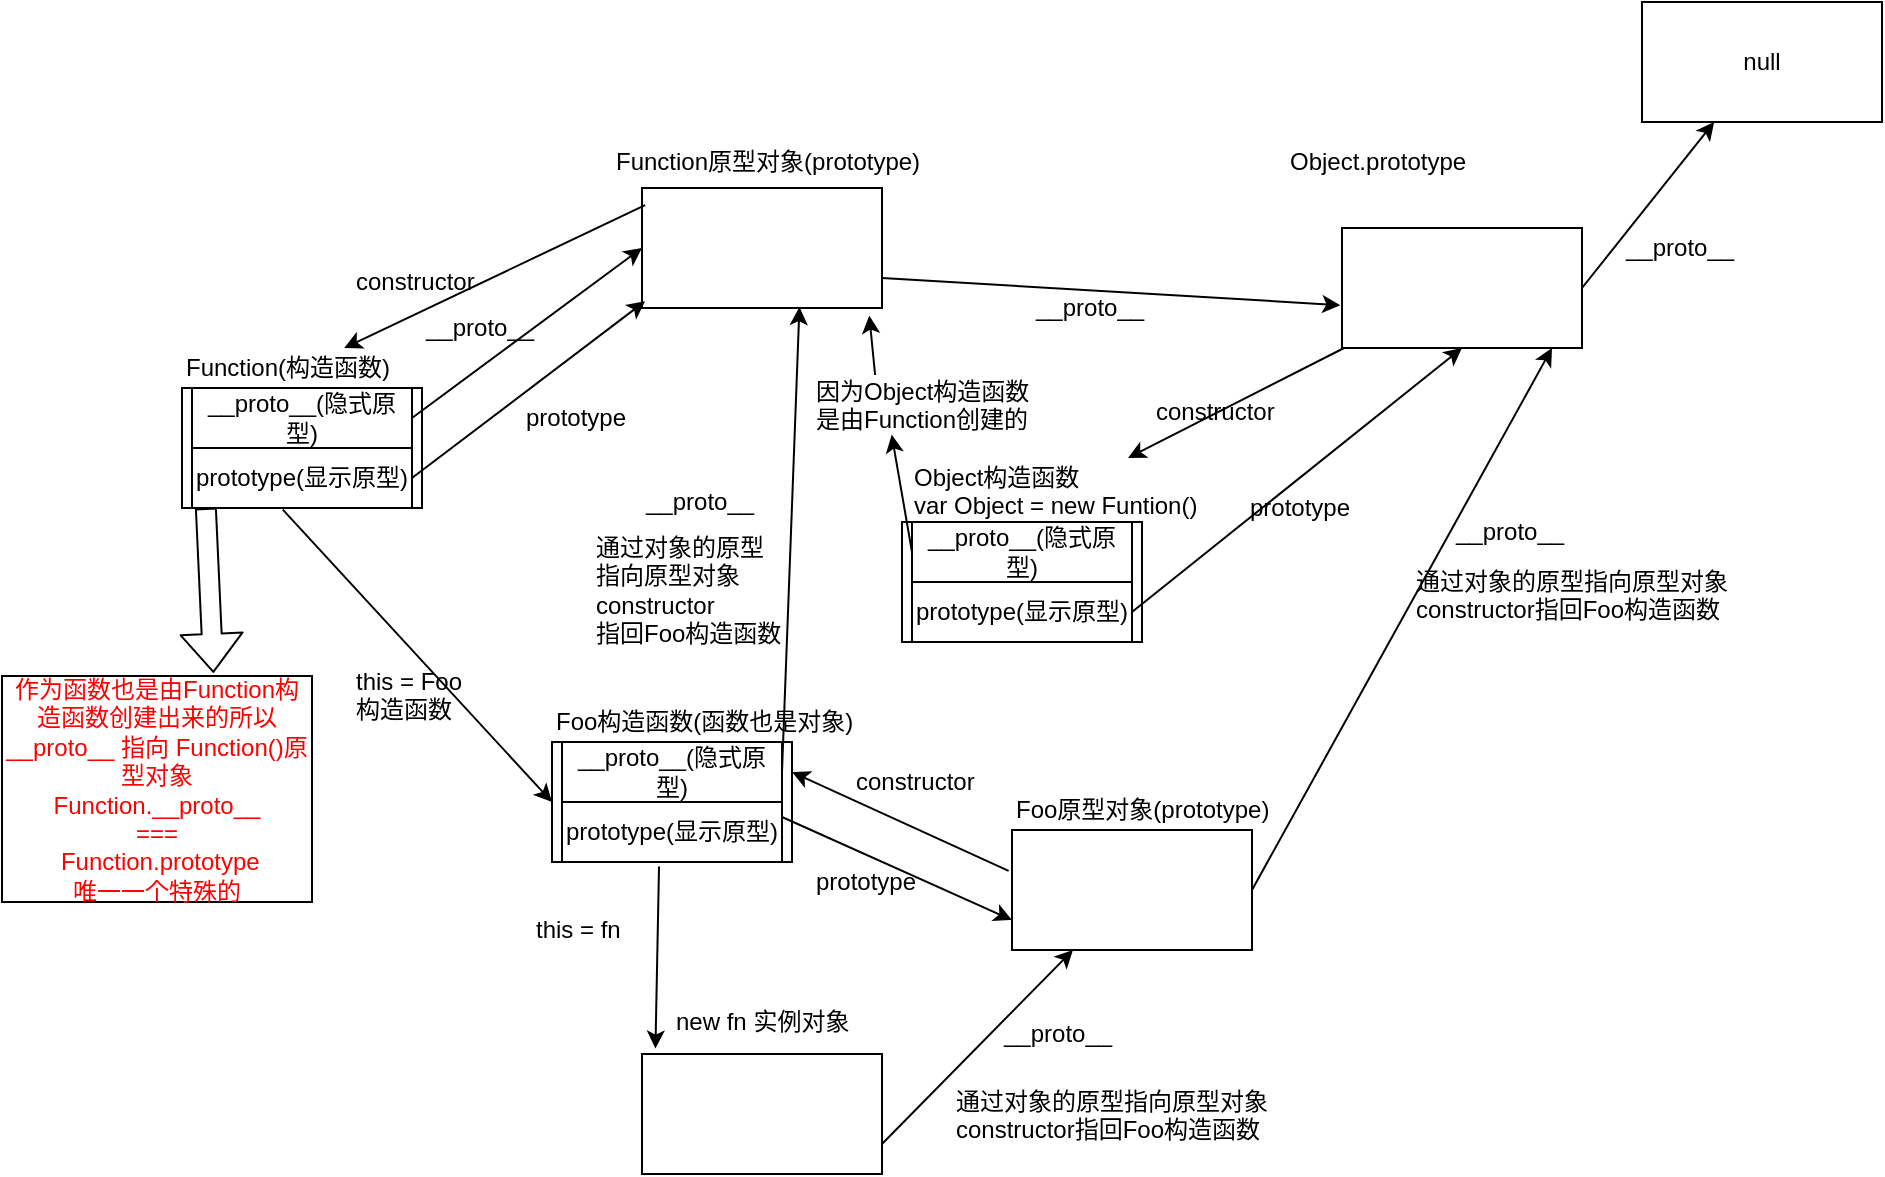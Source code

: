 <mxfile version="12.2.4" pages="1"><diagram id="89pAS8dbMaVPPlnxaeui" name="Page-1"><mxGraphModel dx="1553" dy="564" grid="1" gridSize="10" guides="1" tooltips="1" connect="1" arrows="1" fold="1" page="1" pageScale="1" pageWidth="827" pageHeight="1169" math="0" shadow="0"><root><mxCell id="0"/><mxCell id="1" parent="0"/><mxCell id="2" value="" style="rounded=0;whiteSpace=wrap;html=1;" parent="1" vertex="1"><mxGeometry x="120" y="500" width="120" height="60" as="geometry"/></mxCell><mxCell id="3" value="Foo构造函数(函数也是对象)" style="text;html=1;resizable=0;points=[];autosize=1;align=left;verticalAlign=top;spacingTop=-4;" parent="1" vertex="1"><mxGeometry x="120" y="480" width="160" height="20" as="geometry"/></mxCell><mxCell id="4" value="__proto__(隐式原型)" style="rounded=0;whiteSpace=wrap;html=1;" parent="1" vertex="1"><mxGeometry x="125" y="500" width="110" height="30" as="geometry"/></mxCell><mxCell id="5" value="prototype(显示原型)" style="rounded=0;whiteSpace=wrap;html=1;" parent="1" vertex="1"><mxGeometry x="125" y="530" width="110" height="30" as="geometry"/></mxCell><mxCell id="6" value="" style="rounded=0;whiteSpace=wrap;html=1;" parent="1" vertex="1"><mxGeometry x="165" y="656" width="120" height="60" as="geometry"/></mxCell><mxCell id="7" value="" style="endArrow=classic;html=1;entryX=0.056;entryY=-0.045;entryDx=0;entryDy=0;entryPerimeter=0;exitX=0.441;exitY=1.075;exitDx=0;exitDy=0;exitPerimeter=0;" parent="1" source="5" target="6" edge="1"><mxGeometry width="50" height="50" relative="1" as="geometry"><mxPoint x="120" y="620" as="sourcePoint"/><mxPoint x="170" y="570" as="targetPoint"/></mxGeometry></mxCell><mxCell id="8" value="this = fn" style="text;html=1;resizable=0;points=[];autosize=1;align=left;verticalAlign=top;spacingTop=-4;" parent="1" vertex="1"><mxGeometry x="110" y="584" width="60" height="20" as="geometry"/></mxCell><mxCell id="9" value="new fn 实例对象" style="text;html=1;resizable=0;points=[];autosize=1;align=left;verticalAlign=top;spacingTop=-4;" parent="1" vertex="1"><mxGeometry x="180" y="630" width="100" height="20" as="geometry"/></mxCell><mxCell id="10" value="" style="rounded=0;whiteSpace=wrap;html=1;" parent="1" vertex="1"><mxGeometry x="350" y="544" width="120" height="60" as="geometry"/></mxCell><mxCell id="11" value="" style="endArrow=classic;html=1;exitX=1;exitY=0.75;exitDx=0;exitDy=0;" parent="1" source="6" target="10" edge="1"><mxGeometry width="50" height="50" relative="1" as="geometry"><mxPoint x="304" y="690" as="sourcePoint"/><mxPoint x="370" y="610" as="targetPoint"/></mxGeometry></mxCell><mxCell id="12" value="__proto__" style="text;html=1;resizable=0;points=[];autosize=1;align=left;verticalAlign=top;spacingTop=-4;" parent="1" vertex="1"><mxGeometry x="343.5" y="636" width="70" height="20" as="geometry"/></mxCell><mxCell id="13" value="Foo原型对象(prototype)" style="text;html=1;resizable=0;points=[];autosize=1;align=left;verticalAlign=top;spacingTop=-4;" parent="1" vertex="1"><mxGeometry x="350" y="524" width="140" height="20" as="geometry"/></mxCell><mxCell id="14" value="" style="endArrow=classic;html=1;exitX=1;exitY=0.25;exitDx=0;exitDy=0;entryX=0;entryY=0.75;entryDx=0;entryDy=0;" parent="1" source="5" target="10" edge="1"><mxGeometry width="50" height="50" relative="1" as="geometry"><mxPoint x="250" y="520" as="sourcePoint"/><mxPoint x="300" y="470" as="targetPoint"/></mxGeometry></mxCell><mxCell id="15" value="prototype" style="text;html=1;resizable=0;points=[];autosize=1;align=left;verticalAlign=top;spacingTop=-4;" parent="1" vertex="1"><mxGeometry x="250" y="560" width="70" height="20" as="geometry"/></mxCell><mxCell id="16" value="" style="endArrow=classic;html=1;entryX=1;entryY=0.25;entryDx=0;entryDy=0;exitX=-0.014;exitY=0.341;exitDx=0;exitDy=0;exitPerimeter=0;" parent="1" source="10" target="2" edge="1"><mxGeometry width="50" height="50" relative="1" as="geometry"><mxPoint x="290" y="540" as="sourcePoint"/><mxPoint x="340" y="490" as="targetPoint"/></mxGeometry></mxCell><mxCell id="17" value="constructor" style="text;html=1;resizable=0;points=[];autosize=1;align=left;verticalAlign=top;spacingTop=-4;" parent="1" vertex="1"><mxGeometry x="270" y="510" width="70" height="20" as="geometry"/></mxCell><mxCell id="20" value="通过对象的原型指向原型对象&lt;br&gt;constructor指回Foo构造函数" style="text;html=1;resizable=0;points=[];autosize=1;align=left;verticalAlign=top;spacingTop=-4;" parent="1" vertex="1"><mxGeometry x="320" y="670" width="170" height="30" as="geometry"/></mxCell><mxCell id="21" value="" style="endArrow=classic;html=1;exitX=1;exitY=0.5;exitDx=0;exitDy=0;" parent="1" source="10" edge="1"><mxGeometry width="50" height="50" relative="1" as="geometry"><mxPoint x="480" y="580" as="sourcePoint"/><mxPoint x="620" y="303" as="targetPoint"/></mxGeometry></mxCell><mxCell id="22" value="" style="rounded=0;whiteSpace=wrap;html=1;" parent="1" vertex="1"><mxGeometry x="515" y="243" width="120" height="60" as="geometry"/></mxCell><mxCell id="23" value="Object.prototype" style="text;html=1;resizable=0;points=[];autosize=1;align=left;verticalAlign=top;spacingTop=-4;" parent="1" vertex="1"><mxGeometry x="486.5" y="200" width="100" height="20" as="geometry"/></mxCell><mxCell id="24" value="通过对象的原型指向原型对象&lt;br&gt;constructor指回Foo构造函数" style="text;html=1;resizable=0;points=[];autosize=1;align=left;verticalAlign=top;spacingTop=-4;" parent="1" vertex="1"><mxGeometry x="550" y="410" width="170" height="30" as="geometry"/></mxCell><mxCell id="25" value="__proto__" style="text;html=1;resizable=0;points=[];autosize=1;align=left;verticalAlign=top;spacingTop=-4;" parent="1" vertex="1"><mxGeometry x="655" y="243" width="70" height="20" as="geometry"/></mxCell><mxCell id="26" value="" style="rounded=0;whiteSpace=wrap;html=1;" parent="1" vertex="1"><mxGeometry x="295" y="390" width="120" height="60" as="geometry"/></mxCell><mxCell id="27" value="" style="endArrow=classic;html=1;" parent="1" source="22" target="32" edge="1"><mxGeometry width="50" height="50" relative="1" as="geometry"><mxPoint x="470" y="450" as="sourcePoint"/><mxPoint x="520" y="400" as="targetPoint"/></mxGeometry></mxCell><mxCell id="28" value="" style="endArrow=classic;html=1;entryX=0.5;entryY=1;entryDx=0;entryDy=0;exitX=1;exitY=0.5;exitDx=0;exitDy=0;" parent="1" source="59" target="22" edge="1"><mxGeometry width="50" height="50" relative="1" as="geometry"><mxPoint x="400" y="530" as="sourcePoint"/><mxPoint x="450" y="480" as="targetPoint"/></mxGeometry></mxCell><mxCell id="29" value="constructor" style="text;html=1;resizable=0;points=[];autosize=1;align=left;verticalAlign=top;spacingTop=-4;" parent="1" vertex="1"><mxGeometry x="420" y="325" width="70" height="20" as="geometry"/></mxCell><mxCell id="30" value="prototype" style="text;html=1;resizable=0;points=[];autosize=1;align=left;verticalAlign=top;spacingTop=-4;" parent="1" vertex="1"><mxGeometry x="466.5" y="373" width="70" height="20" as="geometry"/></mxCell><mxCell id="32" value="Object构造函数&lt;br&gt;var Object = new Funtion()" style="text;html=1;resizable=0;points=[];autosize=1;align=left;verticalAlign=top;spacingTop=-4;" parent="1" vertex="1"><mxGeometry x="298.5" y="358" width="160" height="30" as="geometry"/></mxCell><mxCell id="33" value="null" style="rounded=0;whiteSpace=wrap;html=1;" parent="1" vertex="1"><mxGeometry x="665" y="130" width="120" height="60" as="geometry"/></mxCell><mxCell id="34" value="" style="endArrow=classic;html=1;exitX=1;exitY=0.5;exitDx=0;exitDy=0;" parent="1" source="22" target="33" edge="1"><mxGeometry width="50" height="50" relative="1" as="geometry"><mxPoint x="720" y="490" as="sourcePoint"/><mxPoint x="770" y="440" as="targetPoint"/></mxGeometry></mxCell><mxCell id="35" value="" style="rounded=0;whiteSpace=wrap;html=1;" parent="1" vertex="1"><mxGeometry x="-65" y="323" width="120" height="60" as="geometry"/></mxCell><mxCell id="37" value="__proto__" style="text;html=1;resizable=0;points=[];autosize=1;align=left;verticalAlign=top;spacingTop=-4;" parent="1" vertex="1"><mxGeometry x="165" y="370" width="70" height="20" as="geometry"/></mxCell><mxCell id="38" value="Function(构造函数)" style="text;html=1;resizable=0;points=[];autosize=1;align=left;verticalAlign=top;spacingTop=-4;" parent="1" vertex="1"><mxGeometry x="-65" y="303" width="120" height="20" as="geometry"/></mxCell><mxCell id="39" value="" style="endArrow=classic;html=1;entryX=0;entryY=0.5;entryDx=0;entryDy=0;exitX=0.42;exitY=1.014;exitDx=0;exitDy=0;exitPerimeter=0;" parent="1" source="35" target="2" edge="1"><mxGeometry width="50" height="50" relative="1" as="geometry"><mxPoint x="50" y="510" as="sourcePoint"/><mxPoint x="100" y="460" as="targetPoint"/></mxGeometry></mxCell><mxCell id="40" value="this = Foo&lt;br&gt;构造函数" style="text;html=1;resizable=0;points=[];autosize=1;align=left;verticalAlign=top;spacingTop=-4;" parent="1" vertex="1"><mxGeometry x="20" y="460" width="70" height="30" as="geometry"/></mxCell><mxCell id="44" value="" style="rounded=0;whiteSpace=wrap;html=1;" parent="1" vertex="1"><mxGeometry x="165" y="223" width="120" height="60" as="geometry"/></mxCell><mxCell id="45" value="" style="endArrow=classic;html=1;entryX=0.656;entryY=0.992;entryDx=0;entryDy=0;entryPerimeter=0;exitX=1;exitY=0.5;exitDx=0;exitDy=0;" parent="1" source="4" target="44" edge="1"><mxGeometry width="50" height="50" relative="1" as="geometry"><mxPoint x="190" y="480" as="sourcePoint"/><mxPoint x="240" y="430" as="targetPoint"/></mxGeometry></mxCell><mxCell id="48" value="通过对象的原型&lt;br&gt;指向原型对象&lt;br&gt;constructor&lt;br&gt;指回Foo构造函数" style="text;html=1;resizable=0;points=[];autosize=1;align=left;verticalAlign=top;spacingTop=-4;" parent="1" vertex="1"><mxGeometry x="140" y="393" width="110" height="60" as="geometry"/></mxCell><mxCell id="52" value="constructor" style="text;html=1;resizable=0;points=[];autosize=1;align=left;verticalAlign=top;spacingTop=-4;" parent="1" vertex="1"><mxGeometry x="20" y="260" width="70" height="20" as="geometry"/></mxCell><mxCell id="53" value="prototype" style="text;html=1;resizable=0;points=[];autosize=1;align=left;verticalAlign=top;spacingTop=-4;" parent="1" vertex="1"><mxGeometry x="105" y="328" width="70" height="20" as="geometry"/></mxCell><mxCell id="54" value="__proto__" style="text;html=1;resizable=0;points=[];autosize=1;align=left;verticalAlign=top;spacingTop=-4;" parent="1" vertex="1"><mxGeometry x="570" y="385" width="70" height="20" as="geometry"/></mxCell><mxCell id="56" value="Function原型对象(prototype)" style="text;html=1;resizable=0;points=[];autosize=1;align=left;verticalAlign=top;spacingTop=-4;" parent="1" vertex="1"><mxGeometry x="150" y="200" width="170" height="20" as="geometry"/></mxCell><mxCell id="57" value="" style="endArrow=classic;html=1;entryX=-0.007;entryY=0.643;entryDx=0;entryDy=0;entryPerimeter=0;exitX=1;exitY=0.75;exitDx=0;exitDy=0;" parent="1" source="44" target="22" edge="1"><mxGeometry width="50" height="50" relative="1" as="geometry"><mxPoint x="360" y="310" as="sourcePoint"/><mxPoint x="410" y="260" as="targetPoint"/></mxGeometry></mxCell><mxCell id="58" value="__proto__" style="text;html=1;resizable=0;points=[];autosize=1;align=left;verticalAlign=top;spacingTop=-4;" parent="1" vertex="1"><mxGeometry x="360" y="273" width="70" height="20" as="geometry"/></mxCell><mxCell id="59" value="prototype(显示原型)" style="rounded=0;whiteSpace=wrap;html=1;" parent="1" vertex="1"><mxGeometry x="300" y="420" width="110" height="30" as="geometry"/></mxCell><mxCell id="60" value="__proto__(隐式原型)" style="rounded=0;whiteSpace=wrap;html=1;" parent="1" vertex="1"><mxGeometry x="300" y="390" width="110" height="30" as="geometry"/></mxCell><mxCell id="62" value="prototype(显示原型)" style="rounded=0;whiteSpace=wrap;html=1;" parent="1" vertex="1"><mxGeometry x="-60" y="353" width="110" height="30" as="geometry"/></mxCell><mxCell id="63" value="__proto__(隐式原型)" style="rounded=0;whiteSpace=wrap;html=1;" parent="1" vertex="1"><mxGeometry x="-60" y="323" width="110" height="30" as="geometry"/></mxCell><mxCell id="68" value="" style="endArrow=classic;html=1;entryX=0.013;entryY=0.943;entryDx=0;entryDy=0;entryPerimeter=0;exitX=1;exitY=0.5;exitDx=0;exitDy=0;" parent="1" source="62" target="44" edge="1"><mxGeometry width="50" height="50" relative="1" as="geometry"><mxPoint x="100" y="380" as="sourcePoint"/><mxPoint x="150" y="330" as="targetPoint"/></mxGeometry></mxCell><mxCell id="71" value="" style="endArrow=classic;html=1;exitX=0.013;exitY=0.143;exitDx=0;exitDy=0;exitPerimeter=0;" parent="1" source="44" target="38" edge="1"><mxGeometry width="50" height="50" relative="1" as="geometry"><mxPoint x="80" y="310" as="sourcePoint"/><mxPoint x="130" y="260" as="targetPoint"/></mxGeometry></mxCell><mxCell id="72" value="" style="endArrow=classic;html=1;entryX=0.947;entryY=1.063;entryDx=0;entryDy=0;entryPerimeter=0;exitX=0.263;exitY=0.05;exitDx=0;exitDy=0;exitPerimeter=0;" parent="1" source="74" target="44" edge="1"><mxGeometry width="50" height="50" relative="1" as="geometry"><mxPoint x="250" y="410" as="sourcePoint"/><mxPoint x="300" y="360" as="targetPoint"/></mxGeometry></mxCell><mxCell id="74" value="因为Object构造函数&lt;br&gt;是由Function创建的&lt;br&gt;" style="text;html=1;resizable=0;points=[];autosize=1;align=left;verticalAlign=top;spacingTop=-4;" parent="1" vertex="1"><mxGeometry x="250" y="315" width="120" height="30" as="geometry"/></mxCell><mxCell id="75" value="" style="endArrow=classic;html=1;entryX=0.332;entryY=1.046;entryDx=0;entryDy=0;entryPerimeter=0;exitX=0;exitY=0.5;exitDx=0;exitDy=0;" parent="1" source="60" target="74" edge="1"><mxGeometry width="50" height="50" relative="1" as="geometry"><mxPoint x="300" y="405" as="sourcePoint"/><mxPoint x="278.64" y="286.78" as="targetPoint"/></mxGeometry></mxCell><mxCell id="76" value="" style="endArrow=classic;html=1;entryX=0;entryY=0.5;entryDx=0;entryDy=0;exitX=1;exitY=0.5;exitDx=0;exitDy=0;" parent="1" source="63" target="44" edge="1"><mxGeometry width="50" height="50" relative="1" as="geometry"><mxPoint x="60" y="430" as="sourcePoint"/><mxPoint x="110" y="380" as="targetPoint"/></mxGeometry></mxCell><mxCell id="78" value="__proto__" style="text;html=1;resizable=0;points=[];autosize=1;align=left;verticalAlign=top;spacingTop=-4;" parent="1" vertex="1"><mxGeometry x="55" y="283" width="70" height="20" as="geometry"/></mxCell><mxCell id="79" value="" style="shape=flexArrow;endArrow=classic;html=1;exitX=0.063;exitY=1.001;exitDx=0;exitDy=0;exitPerimeter=0;entryX=0.682;entryY=-0.014;entryDx=0;entryDy=0;entryPerimeter=0;" parent="1" source="62" target="80" edge="1"><mxGeometry width="50" height="50" relative="1" as="geometry"><mxPoint x="-40" y="390" as="sourcePoint"/><mxPoint x="-53" y="460" as="targetPoint"/></mxGeometry></mxCell><mxCell id="80" value="&lt;font color=&quot;#ff0000&quot;&gt;作为函数也是由Function构造函数创建出来的所以&lt;br&gt;__proto__ 指向 Function()原型对象&lt;br&gt;Function.__proto__ &lt;br&gt;===&lt;br&gt;&amp;nbsp;Function.prototype&lt;br&gt;唯一一个特殊的&lt;br&gt;&lt;/font&gt;" style="rounded=0;whiteSpace=wrap;html=1;" parent="1" vertex="1"><mxGeometry x="-155" y="467" width="155" height="113" as="geometry"/></mxCell></root></mxGraphModel></diagram></mxfile>